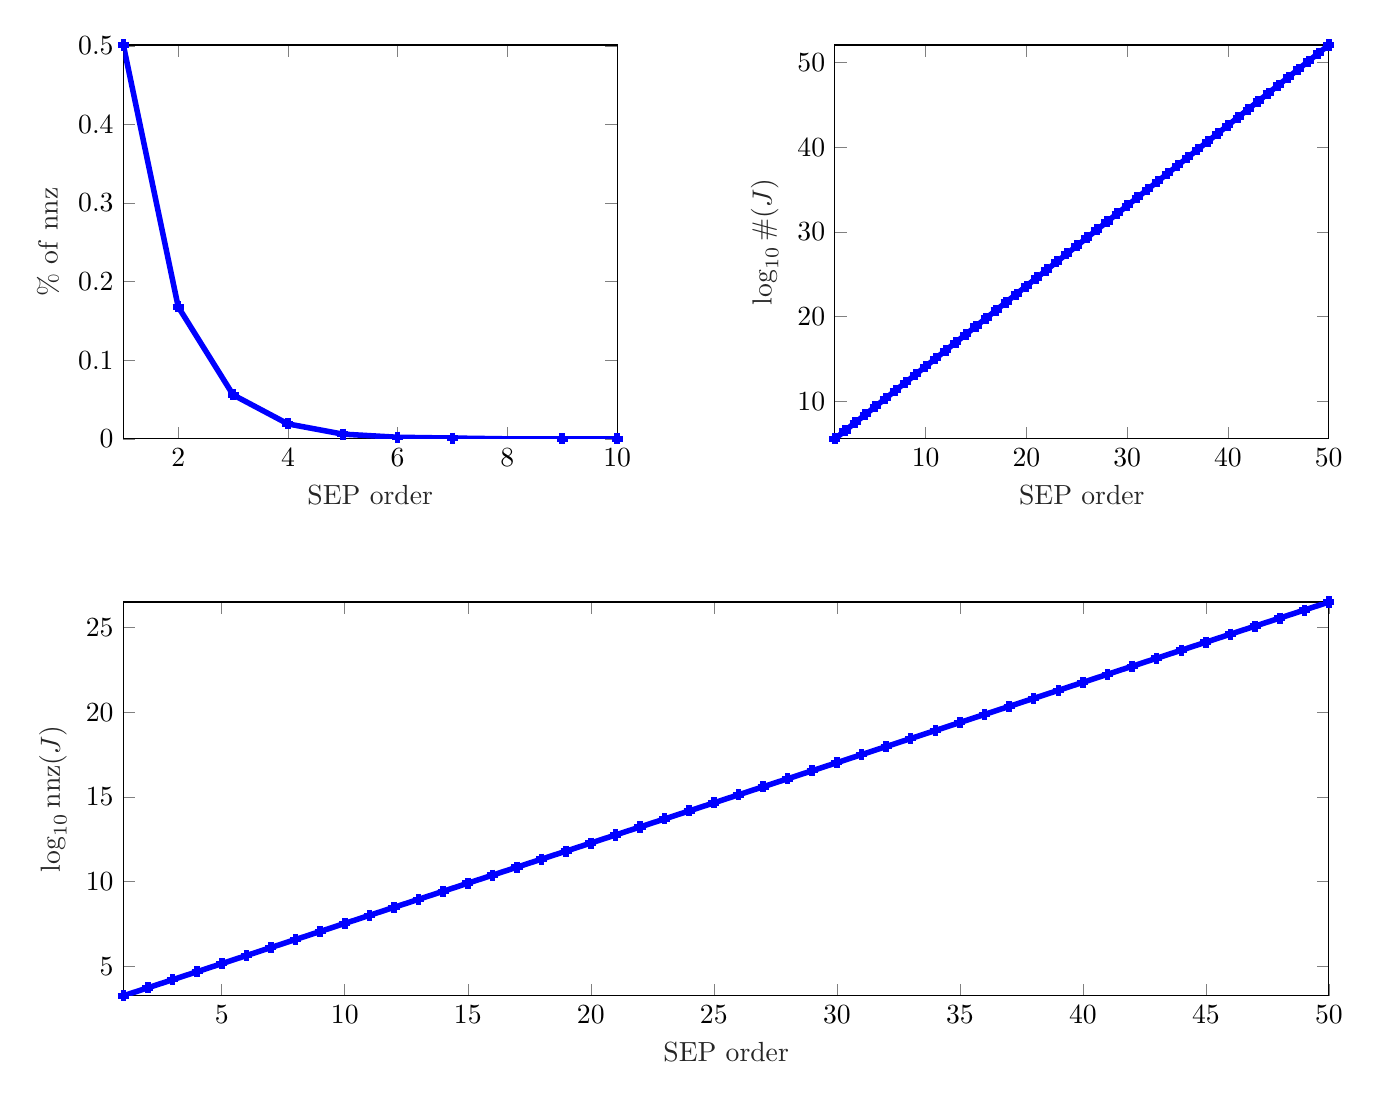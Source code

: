 \begin{tikzpicture}

\begin{axis}[%
width=2.469in,
height=1.969in,
at={(1.011in,3.427in)},
scale only axis,
xmin=1,
xmax=10,
xlabel style={font=\color{white!15!black}},
xlabel={SEP order},
ymin=2.667e-05,
ymax=0.501,
ylabel style={font=\color{white!15!black}},
ylabel={\% of \textrm{nnz}},
axis background/.style={fill=white}
]
\addplot [color=blue, line width=2.0pt, mark=+, mark options={solid, blue}, forget plot]
  table[row sep=crcr]{%
1	0.501\\
2	0.168\\
3	0.056\\
4	0.019\\
5	0.006\\
6	0.002\\
7	0.001\\
8	0.0\\
9	7.959e-05\\
10	2.667e-05\\
};
\end{axis}

\begin{axis}[%
width=2.469in,
height=1.969in,
at={(4.569in,3.427in)},
scale only axis,
xmin=1,
xmax=50,
xlabel style={font=\color{white!15!black}},
xlabel={SEP order},
ymin=5.553,
ymax=52.067,
ylabel style={font=\color{white!15!black}},
ylabel={$\log_{10} \#(J)$},
axis background/.style={fill=white}
]
\addplot [color=blue, line width=2.0pt, mark=+, mark options={solid, blue}, forget plot]
  table[row sep=crcr]{%
1	5.553\\
2	6.504\\
3	7.454\\
4	8.404\\
5	9.353\\
6	10.303\\
7	11.253\\
8	12.203\\
9	13.153\\
10	14.102\\
11	15.052\\
12	16.002\\
13	16.951\\
14	17.901\\
15	18.85\\
16	19.8\\
17	20.749\\
18	21.699\\
19	22.648\\
20	23.598\\
21	24.547\\
22	25.497\\
23	26.446\\
24	27.395\\
25	28.345\\
26	29.294\\
27	30.243\\
28	31.192\\
29	32.142\\
30	33.091\\
31	34.04\\
32	34.989\\
33	35.938\\
34	36.887\\
35	37.836\\
36	38.785\\
37	39.734\\
38	40.683\\
39	41.632\\
40	42.581\\
41	43.529\\
42	44.478\\
43	45.427\\
44	46.376\\
45	47.324\\
46	48.273\\
47	49.222\\
48	50.17\\
49	51.119\\
50	52.067\\
};
\end{axis}

\begin{axis}[%
width=6.028in,
height=1.969in,
at={(1.011in,0.642in)},
scale only axis,
xmin=1,
xmax=50,
xlabel style={font=\color{white!15!black}},
xlabel={SEP order},
ymin=3.253,
ymax=26.511,
ylabel style={font=\color{white!15!black}},
ylabel={$\log_{10} \mathrm{nnz}(J)$},
axis background/.style={fill=white}
]
\addplot [color=blue, line width=2.0pt, mark=+, mark options={solid, blue}, forget plot]
  table[row sep=crcr]{%
1	3.253\\
2	3.729\\
3	4.204\\
4	4.679\\
5	5.154\\
6	5.629\\
7	6.104\\
8	6.579\\
9	7.053\\
10	7.528\\
11	8.003\\
12	8.478\\
13	8.953\\
14	9.427\\
15	9.902\\
16	10.377\\
17	10.852\\
18	11.327\\
19	11.801\\
20	12.276\\
21	12.751\\
22	13.225\\
23	13.7\\
24	14.175\\
25	14.649\\
26	15.124\\
27	15.599\\
28	16.073\\
29	16.548\\
30	17.022\\
31	17.497\\
32	17.972\\
33	18.446\\
34	18.921\\
35	19.395\\
36	19.87\\
37	20.344\\
38	20.819\\
39	21.293\\
40	21.767\\
41	22.242\\
42	22.716\\
43	23.191\\
44	23.665\\
45	24.139\\
46	24.614\\
47	25.088\\
48	25.562\\
49	26.036\\
50	26.511\\
};
\end{axis}
\end{tikzpicture}%